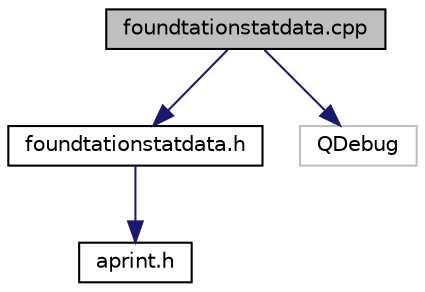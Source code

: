 digraph "foundtationstatdata.cpp"
{
  edge [fontname="Helvetica",fontsize="10",labelfontname="Helvetica",labelfontsize="10"];
  node [fontname="Helvetica",fontsize="10",shape=record];
  Node0 [label="foundtationstatdata.cpp",height=0.2,width=0.4,color="black", fillcolor="grey75", style="filled", fontcolor="black"];
  Node0 -> Node1 [color="midnightblue",fontsize="10",style="solid",fontname="Helvetica"];
  Node1 [label="foundtationstatdata.h",height=0.2,width=0.4,color="black", fillcolor="white", style="filled",URL="$foundtationstatdata_8h.html"];
  Node1 -> Node2 [color="midnightblue",fontsize="10",style="solid",fontname="Helvetica"];
  Node2 [label="aprint.h",height=0.2,width=0.4,color="black", fillcolor="white", style="filled",URL="$aprint_8h.html"];
  Node0 -> Node3 [color="midnightblue",fontsize="10",style="solid",fontname="Helvetica"];
  Node3 [label="QDebug",height=0.2,width=0.4,color="grey75", fillcolor="white", style="filled"];
}

